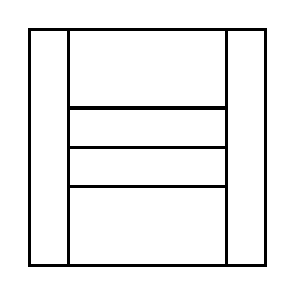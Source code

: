 \begin{tikzpicture}[very thick, scale=.5]
    \draw (0,0) rectangle (1,6);
    \draw (1,4) rectangle (5,6);
    \draw (1,3) rectangle (5,4);
    \draw (1,2) rectangle (5,3);
    \draw (1,0) rectangle (5,2);
    \draw (5,0) rectangle (6,6);
\end{tikzpicture}
